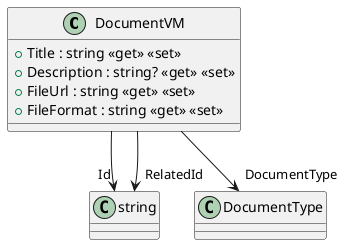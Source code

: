 @startuml
class DocumentVM {
    + Title : string <<get>> <<set>>
    + Description : string? <<get>> <<set>>
    + FileUrl : string <<get>> <<set>>
    + FileFormat : string <<get>> <<set>>
}
DocumentVM --> "Id" string
DocumentVM --> "DocumentType" DocumentType
DocumentVM --> "RelatedId" string
@enduml
